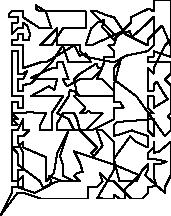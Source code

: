 unitsize(0.001cm);
// 72912.3
draw((200,400)--(200,500));
draw((200,500)--(400,500));
draw((400,500)--(400,600));
draw((400,600)--(400,700));
draw((400,700)--(300,600));
draw((300,600)--(200,600));
draw((200,600)--(200,700));
draw((200,700)--(200,800));
draw((200,800)--(200,900));
draw((200,900)--(200,1000));
draw((200,1000)--(200,1100));
draw((200,1100)--(200,1300));
draw((200,1300)--(200,1400));
draw((200,1400)--(200,1500));
draw((200,1500)--(300,1500));
draw((300,1500)--(400,1700));
draw((400,1700)--(400,1600));
draw((400,1600)--(400,1500));
draw((400,1500)--(500,1500));
draw((500,1500)--(400,1400));
draw((400,1400)--(300,1400));
draw((300,1400)--(300,1300));
draw((300,1300)--(400,1100));
draw((400,1100)--(400,1000));
draw((400,1000)--(400,900));
draw((400,900)--(400,800));
draw((400,800)--(300,800));
draw((300,800)--(300,700));
draw((300,700)--(300,500));
draw((300,500)--(600,400));
draw((600,400)--(850,520));
draw((850,520)--(900,600));
draw((900,600)--(850,700));
draw((850,700)--(1100,600));
draw((1100,600)--(1200,600));
draw((1200,600)--(1300,600));
draw((1300,600)--(1100,700));
draw((1100,700)--(1100,900));
draw((1100,900)--(1050,1050));
draw((1050,1050)--(1150,1350));
draw((1150,1350)--(1200,1500));
draw((1200,1500)--(1000,1100));
draw((1000,1100)--(939,740));
draw((939,740)--(800,600));
draw((800,600)--(800,1030));
draw((800,1030)--(400,1200));
draw((400,1200)--(400,1300));
draw((400,1300)--(300,1200));
draw((300,1200)--(200,1200));
draw((200,1200)--(300,1100));
draw((300,1100)--(300,1000));
draw((300,1000)--(300,900));
draw((300,900)--(700,600));
draw((700,600)--(750,490));
draw((750,490)--(1000,600));
draw((1000,600)--(1400,600));
draw((1400,600)--(1300,700));
draw((1300,700)--(1350,750));
draw((1350,750)--(1450,770));
draw((1450,770)--(1400,930));
draw((1400,930)--(1300,1130));
draw((1300,1130)--(2000,900));
draw((2000,900)--(2450,710));
draw((2450,710)--(2200,469));
draw((2200,469)--(2200,300));
draw((2200,300)--(2100,300));
draw((2100,300)--(2000,370));
draw((2000,370)--(2000,300));
draw((2000,300)--(1900,300));
draw((1900,300)--(1800,300));
draw((1800,300)--(1710,310));
draw((1710,310)--(2000,800));
draw((2000,800)--(2000,1100));
draw((2000,1100)--(2000,1200));
draw((2000,1200)--(2000,1300));
draw((2000,1300)--(1800,1500));
draw((1800,1500)--(1700,1500));
draw((1700,1500)--(1800,1230));
draw((1800,1230)--(1650,1050));
draw((1650,1050)--(1600,1100));
draw((1600,1100)--(1700,1200));
draw((1700,1200)--(1600,1300));
draw((1600,1300)--(1400,1500));
draw((1400,1500)--(1350,1700));
draw((1350,1700)--(1300,1800));
draw((1300,1800)--(1200,1800));
draw((1200,1800)--(1100,1800));
draw((1100,1800)--(1000,1629));
draw((1000,1629)--(1000,1500));
draw((1000,1500)--(1100,1500));
draw((1100,1500)--(1600,1500));
draw((1600,1500)--(2000,1700));
draw((2000,1700)--(2000,1800));
draw((2000,1800)--(2000,1900));
draw((2000,1900)--(2170,1900));
draw((2170,1900)--(2110,2000));
draw((2110,2000)--(2000,2000));
draw((2000,2000)--(2000,2200));
draw((2000,2200)--(1800,2400));
draw((1800,2400)--(1700,2400));
draw((1700,2400)--(1829,2700));
draw((1829,2700)--(1829,2800));
draw((1829,2800)--(2000,2800));
draw((2000,2800)--(2000,2900));
draw((2000,2900)--(1900,3000));
draw((1900,3000)--(2000,3000));
draw((2000,3000)--(2050,3150));
draw((2050,3150)--(1600,3600));
draw((1600,3600)--(1700,3600));
draw((1700,3600)--(1900,3520));
draw((1900,3520)--(2000,3500));
draw((2000,3500)--(2200,3200));
draw((2200,3200)--(2600,3000));
draw((2600,3000)--(2600,3100));
draw((2600,3100)--(2850,3350));
draw((2850,3350)--(3000,3000));
draw((3000,3000)--(3000,2900));
draw((3000,2900)--(3000,2800));
draw((3000,2800)--(2700,2900));
draw((2700,2900)--(2700,2800));
draw((2700,2800)--(2600,2800));
draw((2600,2800)--(2600,2700));
draw((2600,2700)--(2700,2700));
draw((2700,2700)--(2850,2700));
draw((2850,2700)--(3000,2700));
draw((3000,2700)--(3000,2600));
draw((3000,2600)--(3000,2500));
draw((3000,2500)--(2900,2400));
draw((2900,2400)--(3000,2300));
draw((3000,2300)--(3000,2200));
draw((3000,2200)--(3000,2100));
draw((3000,2100)--(3000,2000));
draw((3000,2000)--(3000,1900));
draw((3000,1900)--(3000,1800));
draw((3000,1800)--(2950,1750));
draw((2950,1750)--(3000,1700));
draw((3000,1700)--(3000,1600));
draw((3000,1600)--(3000,1500));
draw((3000,1500)--(2900,1400));
draw((2900,1400)--(2400,2100));
draw((2400,2100)--(2000,2400));
draw((2000,2400)--(2000,2500));
draw((2000,2500)--(2000,2600));
draw((2000,2600)--(2120,2750));
draw((2120,2750)--(2000,2300));
draw((2000,2300)--(2000,2100));
draw((2000,2100)--(1800,2100));
draw((1800,2100)--(1700,2100));
draw((1700,2100)--(1600,2100));
draw((1600,2100)--(1500,2100));
draw((1500,2100)--(1400,2100));
draw((1400,2100)--(1300,2200));
draw((1300,2200)--(1220,2210));
draw((1220,2210)--(1200,2100));
draw((1200,2100)--(1000,1800));
draw((1000,1800)--(1200,1700));
draw((1200,1700)--(1300,1500));
draw((1300,1500)--(1500,1500));
draw((1500,1500)--(1800,1800));
draw((1800,1800)--(1700,1800));
draw((1700,1800)--(1600,1800));
draw((1600,1800)--(1550,1850));
draw((1550,1850)--(1500,1800));
draw((1500,1800)--(1400,1800));
draw((1400,1800)--(1500,1900));
draw((1500,1900)--(1400,2000));
draw((1400,2000)--(1300,2100));
draw((1300,2100)--(1350,2140));
draw((1350,2140)--(1300,2400));
draw((1300,2400)--(1400,2500));
draw((1400,2500)--(1690,2680));
draw((1690,2680)--(1720,2610));
draw((1720,2610)--(1790,2580));
draw((1790,2580)--(1600,2400));
draw((1600,2400)--(1500,2400));
draw((1500,2400)--(1400,2400));
draw((1400,2400)--(1170,2280));
draw((1170,2280)--(1100,2400));
draw((1100,2400)--(1200,2400));
draw((1200,2400)--(1100,2700));
draw((1100,2700)--(1000,2700));
draw((1000,2700)--(1000,2600));
draw((1000,2600)--(910,2600));
draw((910,2600)--(540,2430));
draw((540,2430)--(700,2400));
draw((700,2400)--(800,2400));
draw((800,2400)--(900,2400));
draw((900,2400)--(1000,2400));
draw((1000,2400)--(950,2220));
draw((950,2220)--(850,2280));
draw((850,2280)--(530,2100));
draw((530,2100)--(700,2100));
draw((700,2100)--(800,2100));
draw((800,2100)--(900,2100));
draw((900,2100)--(1000,2100));
draw((1000,2100)--(1100,2100));
draw((1100,2100)--(900,1800));
draw((900,1800)--(900,1500));
draw((900,1500)--(800,1500));
draw((800,1500)--(700,1500));
draw((700,1500)--(700,1600));
draw((700,1600)--(800,1800));
draw((800,1800)--(700,1800));
draw((700,1800)--(500,1829));
draw((500,1829)--(400,1800));
draw((400,1800)--(300,1800));
draw((300,1800)--(200,1800));
draw((200,1800)--(300,1700));
draw((300,1700)--(200,1700));
draw((200,1700)--(300,1600));
draw((300,1600)--(200,1600));
draw((200,1600)--(200,1900));
draw((200,1900)--(200,2000));
draw((200,2000)--(300,2000));
draw((300,2000)--(300,1900));
draw((300,1900)--(400,1900));
draw((400,1900)--(400,2000));
draw((400,2000)--(400,2100));
draw((400,2100)--(300,2100));
draw((300,2100)--(200,2100));
draw((200,2100)--(200,2200));
draw((200,2200)--(200,2300));
draw((200,2300)--(200,2400));
draw((200,2400)--(200,2500));
draw((200,2500)--(200,2600));
draw((200,2600)--(200,2700));
draw((200,2700)--(200,2800));
draw((200,2800)--(200,2900));
draw((200,2900)--(300,2900));
draw((300,2900)--(300,2800));
draw((300,2800)--(300,2700));
draw((300,2700)--(300,2600));
draw((300,2600)--(300,2500));
draw((300,2500)--(400,2500));
draw((400,2500)--(469,2550));
draw((469,2550)--(400,2400));
draw((400,2400)--(300,2400));
draw((300,2400)--(300,2300));
draw((300,2300)--(300,2200));
draw((300,2200)--(400,2200));
draw((400,2200)--(400,2300));
draw((400,2300)--(540,2330));
draw((540,2330)--(750,2550));
draw((750,2550)--(800,2600));
draw((800,2600)--(900,2700));
draw((900,2700)--(1100,3000));
draw((1100,3000)--(1200,2700));
draw((1200,2700)--(1300,2700));
draw((1300,2700)--(1400,2700));
draw((1400,2700)--(1500,2700));
draw((1500,2700)--(1600,2700));
draw((1600,2700)--(1500,2860));
draw((1500,2860)--(1400,2820));
draw((1400,2820)--(1300,3000));
draw((1300,3000)--(800,2700));
draw((800,2700)--(700,2700));
draw((700,2700)--(400,2600));
draw((400,2600)--(400,2700));
draw((400,2700)--(400,2800));
draw((400,2800)--(400,2900));
draw((400,2900)--(400,3000));
draw((400,3000)--(300,3000));
draw((300,3000)--(200,3000));
draw((200,3000)--(200,3100));
draw((200,3100)--(300,3100));
draw((300,3100)--(300,3200));
draw((300,3200)--(400,3200));
draw((400,3200)--(400,3100));
draw((400,3100)--(500,3100));
draw((500,3100)--(520,3200));
draw((520,3200)--(469,3350));
draw((469,3350)--(400,3400));
draw((400,3400)--(400,3300));
draw((400,3300)--(300,3300));
draw((300,3300)--(200,3200));
draw((200,3200)--(200,3300));
draw((200,3300)--(200,3400));
draw((200,3400)--(300,3400));
draw((300,3400)--(300,3500));
draw((300,3500)--(200,3500));
draw((200,3500)--(150,3500));
draw((150,3500)--(150,3550));
draw((150,3550)--(200,3600));
draw((200,3600)--(400,3600));
draw((400,3600)--(400,3500));
draw((400,3500)--(469,3450));
draw((469,3450)--(700,3300));
draw((700,3300)--(800,3300));
draw((800,3300)--(900,3300));
draw((900,3300)--(800,3600));
draw((800,3600)--(620,3709));
draw((620,3709)--(620,3650));
draw((620,3650)--(700,3600));
draw((700,3600)--(900,3600));
draw((900,3600)--(1000,3600));
draw((1000,3600)--(1100,3600));
draw((1100,3600)--(1200,3600));
draw((1200,3600)--(1300,3600));
draw((1300,3600)--(1400,3600));
draw((1400,3600)--(1500,3600));
draw((1500,3600)--(1500,3300));
draw((1500,3300)--(1400,3300));
draw((1400,3300)--(1300,3300));
draw((1300,3300)--(1200,3300));
draw((1200,3300)--(1100,3300));
draw((1100,3300)--(900,3000));
draw((900,3000)--(800,3000));
draw((800,3000)--(700,3000));
draw((700,3000)--(1000,3300));
draw((1000,3300)--(1000,3000));
draw((1000,3000)--(1200,3000));
draw((1200,3000)--(1400,3000));
draw((1400,3000)--(1400,2900));
draw((1400,2900)--(1500,2800));
draw((1500,2800)--(2000,2700));
draw((2000,2700)--(2220,2820));
draw((2220,2820)--(2600,2900));
draw((2600,2900)--(2700,3000));
draw((2700,3000)--(2700,3100));
draw((2700,3100)--(2700,3200));
draw((2700,3200)--(2700,3300));
draw((2700,3300)--(2700,3400));
draw((2700,3400)--(2700,3500));
draw((2700,3500)--(2600,3400));
draw((2600,3400)--(2320,3150));
draw((2320,3150)--(2280,3250));
draw((2280,3250)--(2100,3200));
draw((2100,3200)--(2000,3100));
draw((2000,3100)--(1790,3330));
draw((1790,3330)--(1829,3450));
draw((1829,3450)--(1720,3409));
draw((1720,3409)--(1600,3300));
draw((1600,3300)--(1500,3000));
draw((1500,3000)--(1600,3000));
draw((1600,3000)--(2150,3250));
draw((2150,3250)--(2300,3400));
draw((2300,3400)--(2300,3500));
draw((2300,3500)--(2620,3650));
draw((2620,3650)--(2700,3600));
draw((2700,3600)--(2700,3700));
draw((2700,3700)--(2700,3800));
draw((2700,3800)--(3000,3800));
draw((3000,3800)--(3000,3700));
draw((3000,3700)--(3000,3600));
draw((3000,3600)--(3000,3500));
draw((3000,3500)--(3000,3400));
draw((3000,3400)--(3000,3300));
draw((3000,3300)--(3000,3200));
draw((3000,3200)--(3000,3100));
draw((3000,3100)--(2900,3000));
draw((2900,3000)--(2700,2600));
draw((2700,2600)--(2700,2500));
draw((2700,2500)--(2600,2600));
draw((2600,2600)--(2600,2500));
draw((2600,2500)--(2600,2400));
draw((2600,2400)--(2600,2300));
draw((2600,2300)--(2600,2200));
draw((2600,2200)--(2700,2200));
draw((2700,2200)--(2700,2300));
draw((2700,2300)--(2760,2360));
draw((2760,2360)--(2850,2200));
draw((2850,2200)--(2950,2050));
draw((2950,2050)--(2700,1900));
draw((2700,1900)--(2700,2000));
draw((2700,2000)--(2700,2100));
draw((2700,2100)--(2600,2100));
draw((2600,2100)--(2600,2000));
draw((2600,2000)--(2600,1900));
draw((2600,1900)--(2700,1800));
draw((2700,1800)--(2600,1800));
draw((2600,1800)--(2600,1700));
draw((2600,1700)--(2600,1600));
draw((2600,1600)--(2600,1500));
draw((2600,1500)--(2700,1400));
draw((2700,1400)--(2700,1500));
draw((2700,1500)--(2700,1600));
draw((2700,1600)--(2700,1700));
draw((2700,1700)--(2060,1650));
draw((2060,1650)--(2000,1600));
draw((2000,1600)--(2000,1500));
draw((2000,1500)--(2000,1400));
draw((2000,1400)--(2320,1500));
draw((2320,1500)--(2600,1400));
draw((2600,1400)--(2600,1300));
draw((2600,1300)--(2600,1200));
draw((2600,1200)--(2390,1300));
draw((2390,1300)--(2290,1400));
draw((2290,1400)--(2000,1000));
draw((2000,1000)--(2100,600));
draw((2100,600)--(2200,600));
draw((2200,600)--(2300,600));
draw((2300,600)--(2400,600));
draw((2400,600)--(2500,800));
draw((2500,800)--(2600,900));
draw((2600,900)--(2600,800));
draw((2600,800)--(2550,710));
draw((2550,710)--(2900,400));
draw((2900,400)--(2900,500));
draw((2900,500)--(3000,700));
draw((3000,700)--(3000,800));
draw((3000,800)--(3000,900));
draw((3000,900)--(3000,1000));
draw((3000,1000)--(3000,1100));
draw((3000,1100)--(3000,1200));
draw((3000,1200)--(3000,1300));
draw((3000,1300)--(2800,1130));
draw((2800,1130)--(2700,1100));
draw((2700,1100)--(2700,1300));
draw((2700,1300)--(2700,1200));
draw((2700,1200)--(2600,1100));
draw((2600,1100)--(2600,1000));
draw((2600,1000)--(2700,1000));
draw((2700,1000)--(2930,950));
draw((2930,950)--(2800,900));
draw((2800,900)--(2700,900));
draw((2700,900)--(2700,800));
draw((2700,800)--(2700,700));
draw((2700,700)--(2750,520));
draw((2750,520)--(2600,500));
draw((2600,500)--(2600,400));
draw((2600,400)--(2500,300));
draw((2500,300)--(2400,300));
draw((2400,300)--(2300,300));
draw((2300,300)--(2000,600));
draw((2000,600)--(1900,600));
draw((1900,600)--(1750,750));
draw((1750,750)--(1800,600));
draw((1800,600)--(1710,510));
draw((1710,510)--(1550,500));
draw((1550,500)--(1550,300));
draw((1550,300)--(1400,300));
draw((1400,300)--(1300,300));
draw((1300,300)--(1200,300));
draw((1200,300)--(1100,300));
draw((1100,300)--(1000,300));
draw((1000,300)--(900,300));
draw((900,300)--(800,300));
draw((800,300)--(700,300));
draw((700,300)--(400,400));
draw((400,400)--(300,400));
draw((300,400)--(0,0));
draw((0,0)--(200,400));
